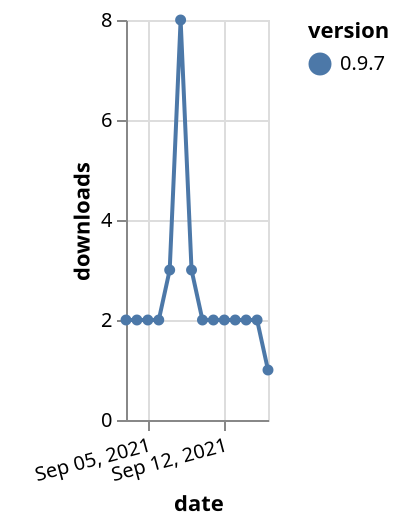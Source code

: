 {"$schema": "https://vega.github.io/schema/vega-lite/v5.json", "description": "A simple bar chart with embedded data.", "data": {"values": [{"date": "2021-09-03", "total": 3875, "delta": 2, "version": "0.9.7"}, {"date": "2021-09-04", "total": 3877, "delta": 2, "version": "0.9.7"}, {"date": "2021-09-05", "total": 3879, "delta": 2, "version": "0.9.7"}, {"date": "2021-09-06", "total": 3881, "delta": 2, "version": "0.9.7"}, {"date": "2021-09-07", "total": 3884, "delta": 3, "version": "0.9.7"}, {"date": "2021-09-08", "total": 3892, "delta": 8, "version": "0.9.7"}, {"date": "2021-09-09", "total": 3895, "delta": 3, "version": "0.9.7"}, {"date": "2021-09-10", "total": 3897, "delta": 2, "version": "0.9.7"}, {"date": "2021-09-11", "total": 3899, "delta": 2, "version": "0.9.7"}, {"date": "2021-09-12", "total": 3901, "delta": 2, "version": "0.9.7"}, {"date": "2021-09-13", "total": 3903, "delta": 2, "version": "0.9.7"}, {"date": "2021-09-14", "total": 3905, "delta": 2, "version": "0.9.7"}, {"date": "2021-09-15", "total": 3907, "delta": 2, "version": "0.9.7"}, {"date": "2021-09-16", "total": 3908, "delta": 1, "version": "0.9.7"}]}, "width": "container", "mark": {"type": "line", "point": {"filled": true}}, "encoding": {"x": {"field": "date", "type": "temporal", "timeUnit": "yearmonthdate", "title": "date", "axis": {"labelAngle": -15}}, "y": {"field": "delta", "type": "quantitative", "title": "downloads"}, "color": {"field": "version", "type": "nominal"}, "tooltip": {"field": "delta"}}}